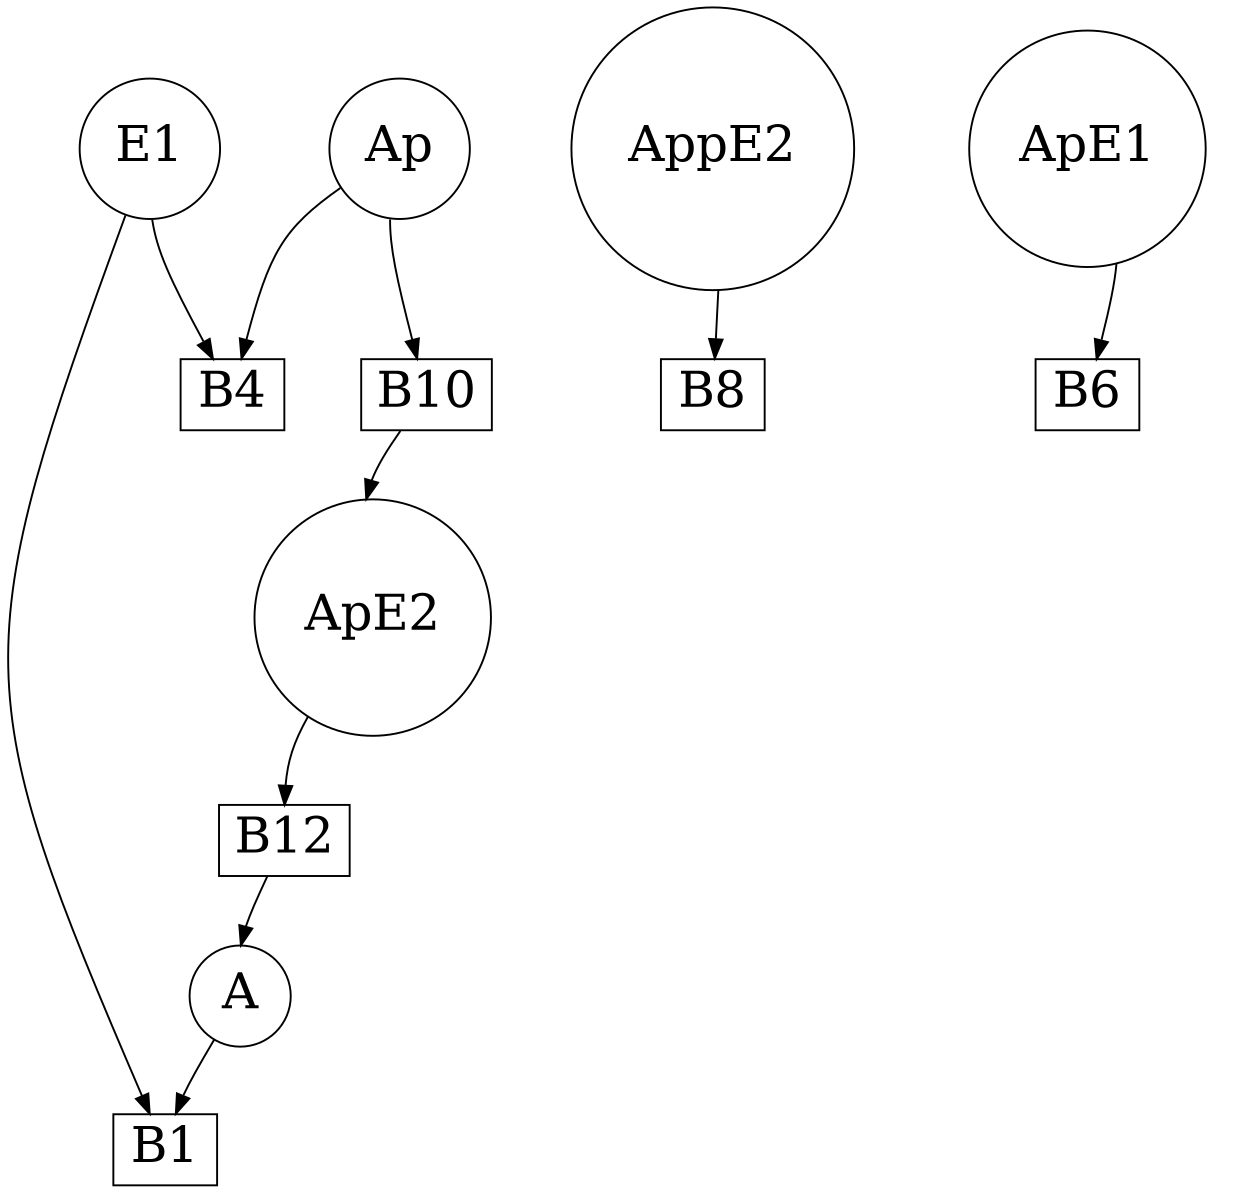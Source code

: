 strict digraph G {
remincross="true";
ratio="fill";
splines="curved";
overlap="true";
size="8.3,8.3";
ApE2 [shape="circle", fontsize=26, pos="50.0,80.0!"];
AppE2 [shape="circle", fontsize=26, pos="240.0,100.0!"];
E1 [shape="circle", fontsize=26, pos="160.0,200.0!"];
A [shape="circle", fontsize=26, pos="0.0,120.0!"];
B12 [shape="box", fontsize=26, pos="0.0,60.0!"];
ApE1 [shape="circle", fontsize=26, pos="260.0,128.0!"];
B10 [shape="box", fontsize=26, pos="110.0,90.0!"];
B6 [shape="box", fontsize=26, pos="320.0,160.0!"];
B4 [shape="box", fontsize=26, pos="220.0,170.0!"];
B1 [shape="box", fontsize=26, pos="0.0,200.0!"];
Ap [shape="circle", fontsize=26, pos="160.0,160.0!"];
B8 [shape="box", fontsize=26, pos="320.0,40.0!"];
ApE1 -> B6;
A -> B1;
B10 -> ApE2;
E1 -> B1;
AppE2 -> B8;
ApE2 -> B12;
Ap -> B4;
E1 -> B4;
B12 -> A;
Ap -> B10;
}
